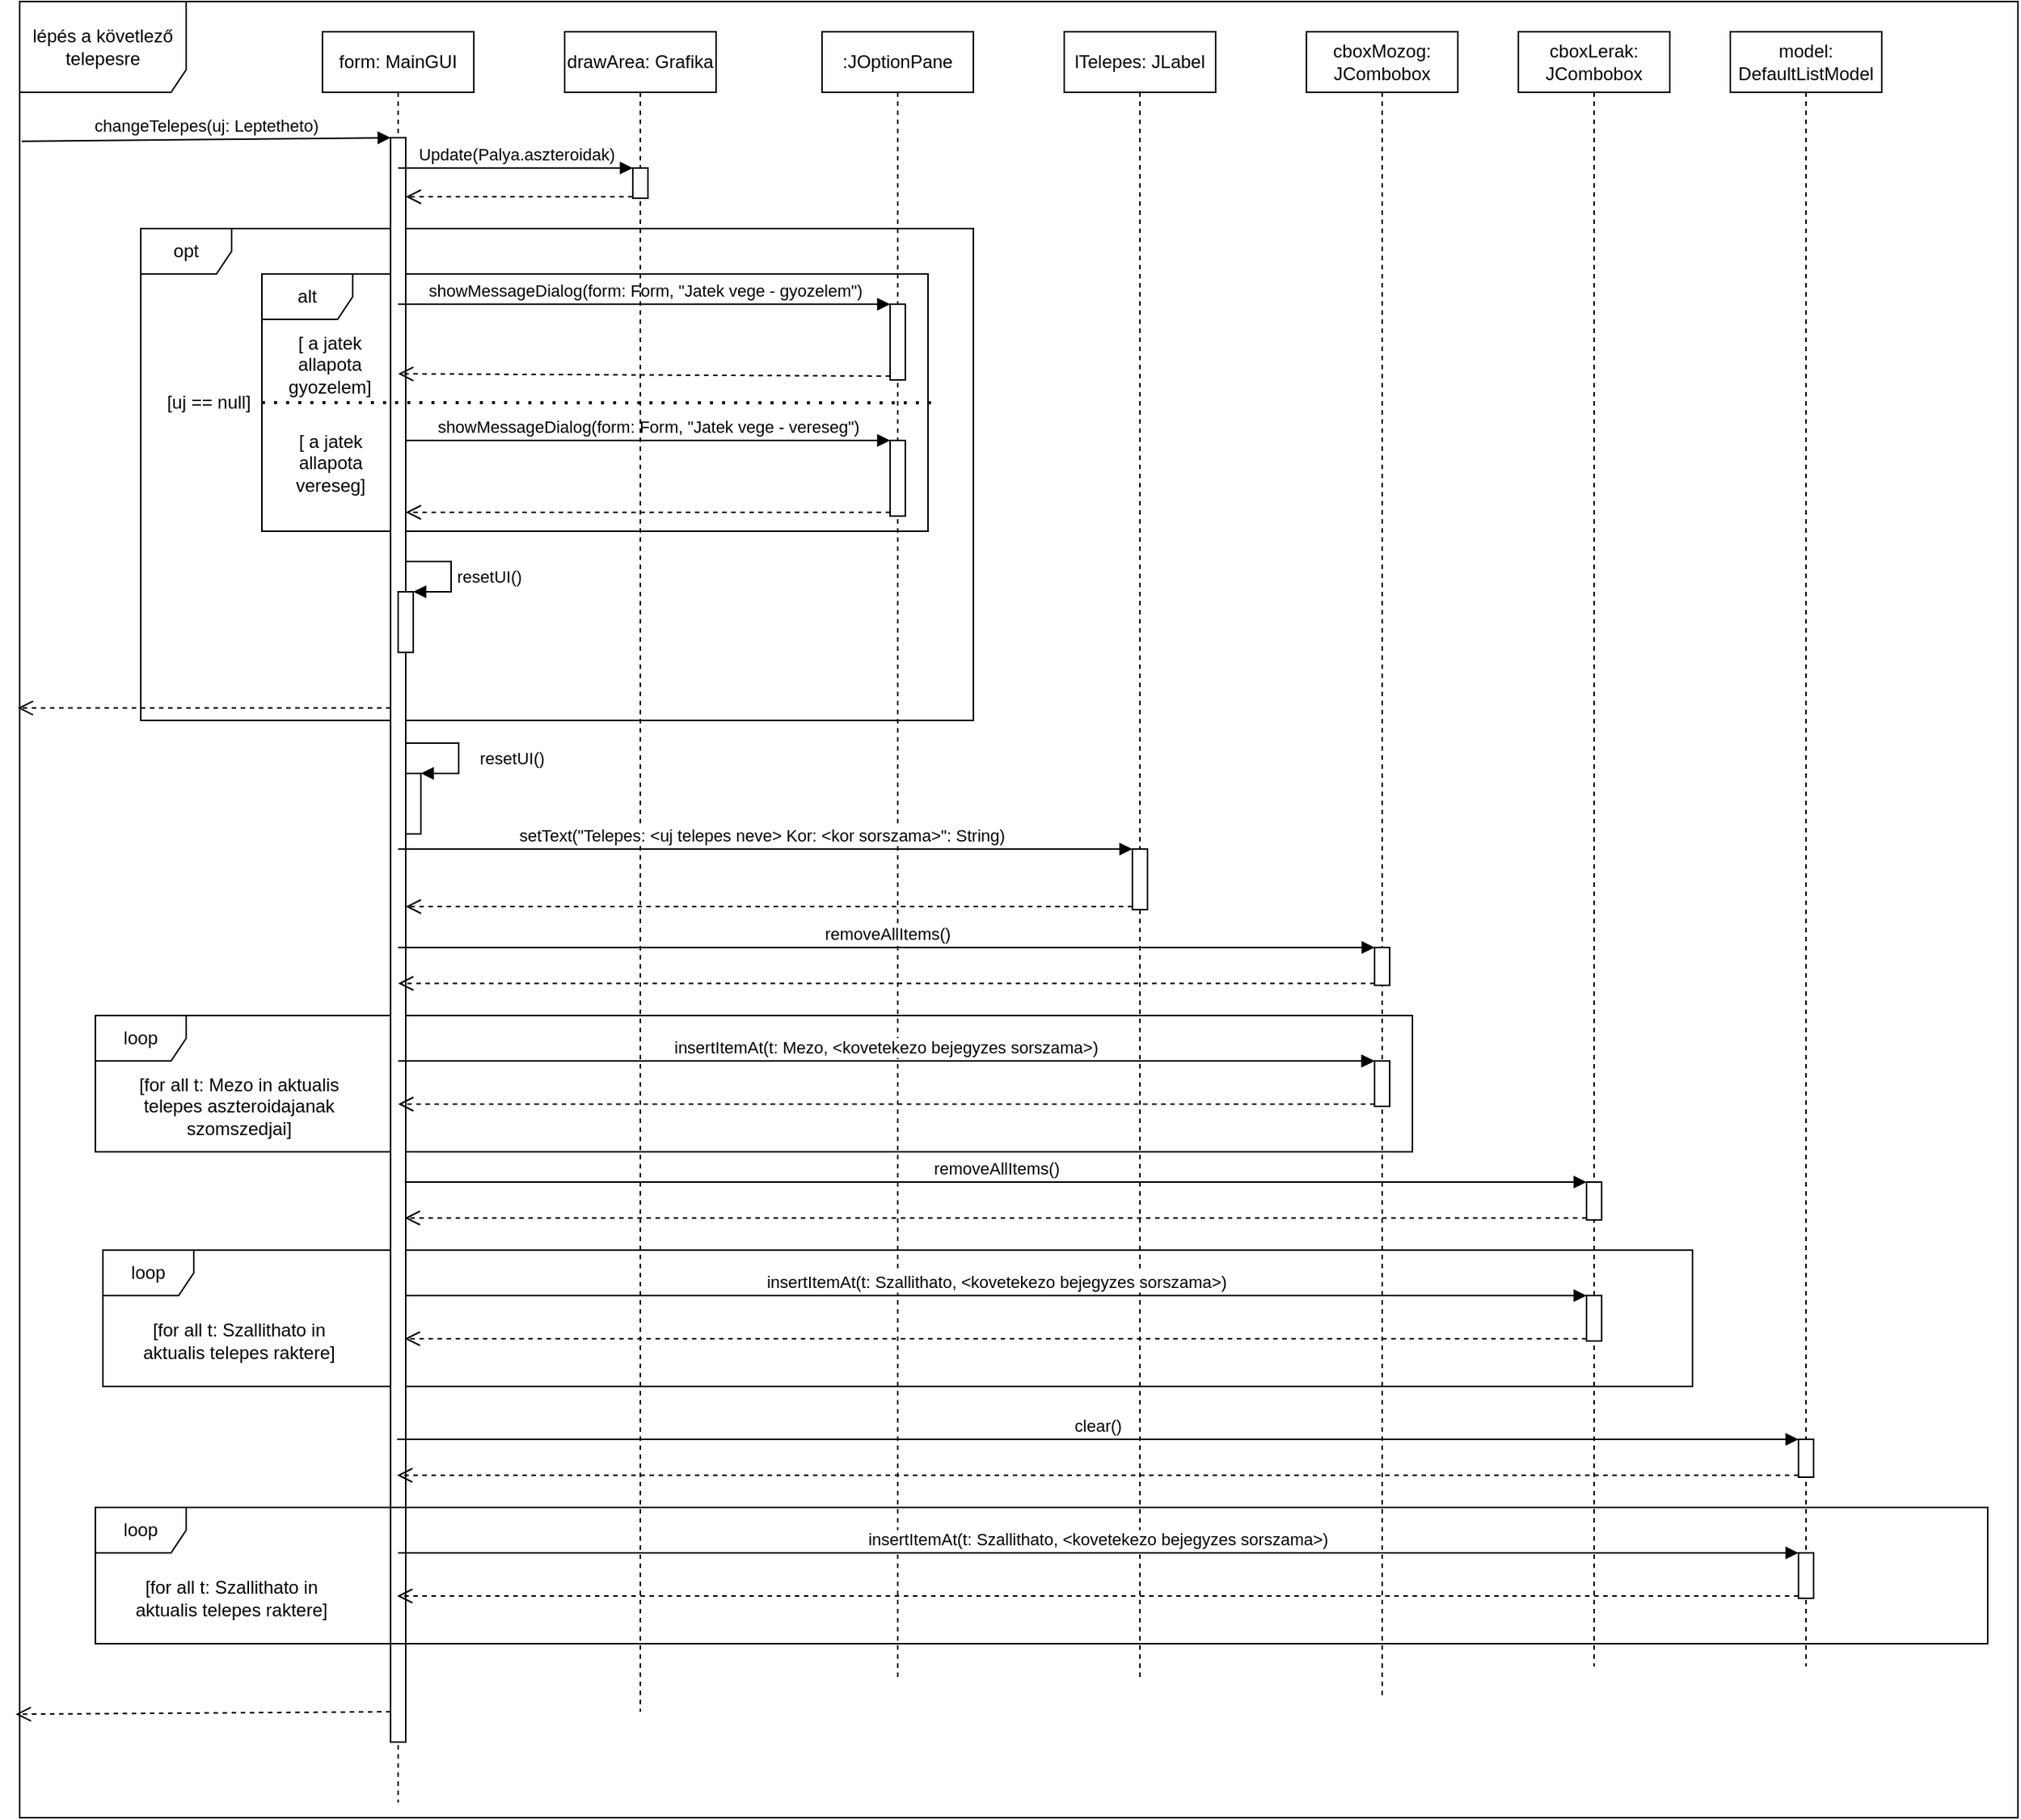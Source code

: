 <mxfile version="14.6.6" type="github">
  <diagram id="NjpKYA80jBLD8106fH93" name="Page-1">
    <mxGraphModel dx="2489" dy="1895" grid="1" gridSize="10" guides="1" tooltips="1" connect="1" arrows="1" fold="1" page="1" pageScale="1" pageWidth="827" pageHeight="1169" math="0" shadow="0">
      <root>
        <mxCell id="0" />
        <mxCell id="1" parent="0" />
        <mxCell id="BBK9htvAQ8Ski0MILRnM-1" value="lépés a követlező telepesre" style="shape=umlFrame;whiteSpace=wrap;html=1;width=110;height=60;" vertex="1" parent="1">
          <mxGeometry x="-90" y="-40" width="1320" height="1200" as="geometry" />
        </mxCell>
        <mxCell id="khi0NkRTp-6Per3p0oA2-39" value="loop" style="shape=umlFrame;whiteSpace=wrap;html=1;" parent="1" vertex="1">
          <mxGeometry x="-40" y="630" width="870" height="90" as="geometry" />
        </mxCell>
        <mxCell id="khi0NkRTp-6Per3p0oA2-49" value="loop" style="shape=umlFrame;whiteSpace=wrap;html=1;" parent="1" vertex="1">
          <mxGeometry x="-35" y="785" width="1050" height="90" as="geometry" />
        </mxCell>
        <mxCell id="khi0NkRTp-6Per3p0oA2-13" value="alt" style="shape=umlFrame;whiteSpace=wrap;html=1;" parent="1" vertex="1">
          <mxGeometry x="70" y="140" width="440" height="170" as="geometry" />
        </mxCell>
        <mxCell id="khi0NkRTp-6Per3p0oA2-1" value="opt" style="shape=umlFrame;whiteSpace=wrap;html=1;" parent="1" vertex="1">
          <mxGeometry x="-10" y="110" width="550" height="325" as="geometry" />
        </mxCell>
        <mxCell id="khi0NkRTp-6Per3p0oA2-2" value="form: MainGUI" style="shape=umlLifeline;perimeter=lifelinePerimeter;whiteSpace=wrap;html=1;container=1;collapsible=0;recursiveResize=0;outlineConnect=0;" parent="1" vertex="1">
          <mxGeometry x="110" y="-20" width="100" height="1170" as="geometry" />
        </mxCell>
        <mxCell id="khi0NkRTp-6Per3p0oA2-3" value="" style="html=1;points=[];perimeter=orthogonalPerimeter;" parent="khi0NkRTp-6Per3p0oA2-2" vertex="1">
          <mxGeometry x="45" y="70" width="10" height="1060" as="geometry" />
        </mxCell>
        <mxCell id="khi0NkRTp-6Per3p0oA2-25" value="" style="html=1;points=[];perimeter=orthogonalPerimeter;" parent="khi0NkRTp-6Per3p0oA2-2" vertex="1">
          <mxGeometry x="55" y="490" width="10" height="40" as="geometry" />
        </mxCell>
        <mxCell id="khi0NkRTp-6Per3p0oA2-26" value="resetUI()" style="edgeStyle=orthogonalEdgeStyle;html=1;align=left;spacingLeft=2;endArrow=block;rounded=0;entryX=1;entryY=0;" parent="khi0NkRTp-6Per3p0oA2-2" source="khi0NkRTp-6Per3p0oA2-3" target="khi0NkRTp-6Per3p0oA2-25" edge="1">
          <mxGeometry x="0.125" y="10" relative="1" as="geometry">
            <mxPoint x="60" y="470" as="sourcePoint" />
            <Array as="points">
              <mxPoint x="90" y="470" />
              <mxPoint x="90" y="490" />
            </Array>
            <mxPoint as="offset" />
          </mxGeometry>
        </mxCell>
        <mxCell id="khi0NkRTp-6Per3p0oA2-6" value=":JOptionPane" style="shape=umlLifeline;perimeter=lifelinePerimeter;whiteSpace=wrap;html=1;container=1;collapsible=0;recursiveResize=0;outlineConnect=0;" parent="1" vertex="1">
          <mxGeometry x="440" y="-20" width="100" height="1090" as="geometry" />
        </mxCell>
        <mxCell id="khi0NkRTp-6Per3p0oA2-7" value="" style="html=1;points=[];perimeter=orthogonalPerimeter;" parent="khi0NkRTp-6Per3p0oA2-6" vertex="1">
          <mxGeometry x="45" y="180" width="10" height="50" as="geometry" />
        </mxCell>
        <mxCell id="khi0NkRTp-6Per3p0oA2-8" value="" style="html=1;points=[];perimeter=orthogonalPerimeter;" parent="khi0NkRTp-6Per3p0oA2-6" vertex="1">
          <mxGeometry x="45" y="270" width="10" height="50" as="geometry" />
        </mxCell>
        <mxCell id="khi0NkRTp-6Per3p0oA2-11" value="showMessageDialog(form: Form, &quot;Jatek vege - gyozelem&quot;)" style="html=1;verticalAlign=bottom;endArrow=block;entryX=0;entryY=0;" parent="1" source="khi0NkRTp-6Per3p0oA2-2" target="khi0NkRTp-6Per3p0oA2-7" edge="1">
          <mxGeometry relative="1" as="geometry">
            <mxPoint x="255" y="130" as="sourcePoint" />
          </mxGeometry>
        </mxCell>
        <mxCell id="khi0NkRTp-6Per3p0oA2-12" value="" style="html=1;verticalAlign=bottom;endArrow=open;dashed=1;endSize=8;exitX=0;exitY=0.95;" parent="1" source="khi0NkRTp-6Per3p0oA2-7" edge="1">
          <mxGeometry relative="1" as="geometry">
            <mxPoint x="160" y="206" as="targetPoint" />
          </mxGeometry>
        </mxCell>
        <mxCell id="khi0NkRTp-6Per3p0oA2-14" value="" style="endArrow=none;dashed=1;html=1;dashPattern=1 3;strokeWidth=2;entryX=1.009;entryY=0.501;entryDx=0;entryDy=0;entryPerimeter=0;" parent="1" target="khi0NkRTp-6Per3p0oA2-13" edge="1">
          <mxGeometry width="50" height="50" relative="1" as="geometry">
            <mxPoint x="70" y="225" as="sourcePoint" />
            <mxPoint x="170" y="210" as="targetPoint" />
          </mxGeometry>
        </mxCell>
        <mxCell id="khi0NkRTp-6Per3p0oA2-15" value="" style="html=1;points=[];perimeter=orthogonalPerimeter;" parent="1" vertex="1">
          <mxGeometry x="160" y="350" width="10" height="40" as="geometry" />
        </mxCell>
        <mxCell id="khi0NkRTp-6Per3p0oA2-16" value="resetUI()" style="edgeStyle=orthogonalEdgeStyle;html=1;align=left;spacingLeft=2;endArrow=block;rounded=0;entryX=1;entryY=0;" parent="1" target="khi0NkRTp-6Per3p0oA2-15" edge="1">
          <mxGeometry x="0.067" relative="1" as="geometry">
            <mxPoint x="165" y="330" as="sourcePoint" />
            <Array as="points">
              <mxPoint x="195" y="330" />
            </Array>
            <mxPoint as="offset" />
          </mxGeometry>
        </mxCell>
        <mxCell id="khi0NkRTp-6Per3p0oA2-17" value="[ a jatek allapota gyozelem]" style="text;html=1;strokeColor=none;fillColor=none;align=center;verticalAlign=middle;whiteSpace=wrap;rounded=0;" parent="1" vertex="1">
          <mxGeometry x="90" y="190" width="50" height="20" as="geometry" />
        </mxCell>
        <mxCell id="khi0NkRTp-6Per3p0oA2-18" value="[ a jatek allapota vereseg]" style="text;html=1;strokeColor=none;fillColor=none;align=center;verticalAlign=middle;whiteSpace=wrap;rounded=0;" parent="1" vertex="1">
          <mxGeometry x="77.5" y="255" width="75" height="20" as="geometry" />
        </mxCell>
        <mxCell id="khi0NkRTp-6Per3p0oA2-19" value="[uj == null]" style="text;html=1;strokeColor=none;fillColor=none;align=center;verticalAlign=middle;whiteSpace=wrap;rounded=0;" parent="1" vertex="1">
          <mxGeometry y="215" width="70" height="20" as="geometry" />
        </mxCell>
        <mxCell id="khi0NkRTp-6Per3p0oA2-10" value="" style="html=1;verticalAlign=bottom;endArrow=open;dashed=1;endSize=8;exitX=0;exitY=0.95;" parent="1" source="khi0NkRTp-6Per3p0oA2-8" target="khi0NkRTp-6Per3p0oA2-3" edge="1">
          <mxGeometry relative="1" as="geometry">
            <mxPoint x="160" y="246" as="targetPoint" />
          </mxGeometry>
        </mxCell>
        <mxCell id="khi0NkRTp-6Per3p0oA2-9" value="showMessageDialog(form: Form, &quot;Jatek vege - vereseg&quot;)" style="html=1;verticalAlign=bottom;endArrow=block;entryX=0;entryY=0;" parent="1" source="khi0NkRTp-6Per3p0oA2-3" target="khi0NkRTp-6Per3p0oA2-8" edge="1">
          <mxGeometry relative="1" as="geometry">
            <mxPoint x="159.324" y="200" as="sourcePoint" />
          </mxGeometry>
        </mxCell>
        <mxCell id="khi0NkRTp-6Per3p0oA2-21" value="drawArea: Grafika" style="shape=umlLifeline;perimeter=lifelinePerimeter;whiteSpace=wrap;html=1;container=1;collapsible=0;recursiveResize=0;outlineConnect=0;" parent="1" vertex="1">
          <mxGeometry x="270" y="-20" width="100" height="1110" as="geometry" />
        </mxCell>
        <mxCell id="khi0NkRTp-6Per3p0oA2-22" value="" style="html=1;points=[];perimeter=orthogonalPerimeter;" parent="khi0NkRTp-6Per3p0oA2-21" vertex="1">
          <mxGeometry x="45" y="90" width="10" height="20" as="geometry" />
        </mxCell>
        <mxCell id="khi0NkRTp-6Per3p0oA2-23" value="Update(Palya.aszteroidak)" style="html=1;verticalAlign=bottom;endArrow=block;entryX=0;entryY=0;" parent="1" source="khi0NkRTp-6Per3p0oA2-2" target="khi0NkRTp-6Per3p0oA2-22" edge="1">
          <mxGeometry relative="1" as="geometry">
            <mxPoint x="245" y="60" as="sourcePoint" />
          </mxGeometry>
        </mxCell>
        <mxCell id="khi0NkRTp-6Per3p0oA2-24" value="" style="html=1;verticalAlign=bottom;endArrow=open;dashed=1;endSize=8;exitX=0;exitY=0.95;" parent="1" source="khi0NkRTp-6Per3p0oA2-22" target="khi0NkRTp-6Per3p0oA2-3" edge="1">
          <mxGeometry relative="1" as="geometry">
            <mxPoint x="245" y="136" as="targetPoint" />
            <mxPoint as="offset" />
          </mxGeometry>
        </mxCell>
        <mxCell id="khi0NkRTp-6Per3p0oA2-27" value="lTelepes: JLabel" style="shape=umlLifeline;perimeter=lifelinePerimeter;whiteSpace=wrap;html=1;container=1;collapsible=0;recursiveResize=0;outlineConnect=0;" parent="1" vertex="1">
          <mxGeometry x="600" y="-20" width="100" height="1090" as="geometry" />
        </mxCell>
        <mxCell id="khi0NkRTp-6Per3p0oA2-28" value="" style="html=1;points=[];perimeter=orthogonalPerimeter;" parent="khi0NkRTp-6Per3p0oA2-27" vertex="1">
          <mxGeometry x="45" y="540" width="10" height="40" as="geometry" />
        </mxCell>
        <mxCell id="khi0NkRTp-6Per3p0oA2-29" value="setText(&quot;Telepes: &amp;lt;uj telepes neve&amp;gt; Kor: &amp;lt;kor sorszama&amp;gt;&quot;: String)" style="html=1;verticalAlign=bottom;endArrow=block;entryX=0;entryY=0;" parent="1" source="khi0NkRTp-6Per3p0oA2-2" target="khi0NkRTp-6Per3p0oA2-28" edge="1">
          <mxGeometry x="-0.011" relative="1" as="geometry">
            <mxPoint x="575" y="520" as="sourcePoint" />
            <mxPoint as="offset" />
          </mxGeometry>
        </mxCell>
        <mxCell id="khi0NkRTp-6Per3p0oA2-30" value="" style="html=1;verticalAlign=bottom;endArrow=open;dashed=1;endSize=8;exitX=0;exitY=0.95;" parent="1" source="khi0NkRTp-6Per3p0oA2-28" target="khi0NkRTp-6Per3p0oA2-3" edge="1">
          <mxGeometry relative="1" as="geometry">
            <mxPoint x="575" y="596" as="targetPoint" />
          </mxGeometry>
        </mxCell>
        <mxCell id="khi0NkRTp-6Per3p0oA2-31" value="cboxMozog: JCombobox" style="shape=umlLifeline;perimeter=lifelinePerimeter;whiteSpace=wrap;html=1;container=1;collapsible=0;recursiveResize=0;outlineConnect=0;" parent="1" vertex="1">
          <mxGeometry x="760" y="-20" width="100" height="1100" as="geometry" />
        </mxCell>
        <mxCell id="khi0NkRTp-6Per3p0oA2-32" value="" style="html=1;points=[];perimeter=orthogonalPerimeter;" parent="khi0NkRTp-6Per3p0oA2-31" vertex="1">
          <mxGeometry x="45" y="605" width="10" height="25" as="geometry" />
        </mxCell>
        <mxCell id="khi0NkRTp-6Per3p0oA2-35" value="" style="html=1;points=[];perimeter=orthogonalPerimeter;" parent="khi0NkRTp-6Per3p0oA2-31" vertex="1">
          <mxGeometry x="45" y="680" width="10" height="30" as="geometry" />
        </mxCell>
        <mxCell id="khi0NkRTp-6Per3p0oA2-33" value="removeAllItems()" style="html=1;verticalAlign=bottom;endArrow=block;entryX=0;entryY=0;" parent="1" source="khi0NkRTp-6Per3p0oA2-2" target="khi0NkRTp-6Per3p0oA2-32" edge="1">
          <mxGeometry relative="1" as="geometry">
            <mxPoint x="735" y="585" as="sourcePoint" />
          </mxGeometry>
        </mxCell>
        <mxCell id="khi0NkRTp-6Per3p0oA2-34" value="" style="html=1;verticalAlign=bottom;endArrow=open;dashed=1;endSize=8;exitX=0;exitY=0.95;" parent="1" source="khi0NkRTp-6Per3p0oA2-32" target="khi0NkRTp-6Per3p0oA2-2" edge="1">
          <mxGeometry relative="1" as="geometry">
            <mxPoint x="735" y="661" as="targetPoint" />
          </mxGeometry>
        </mxCell>
        <mxCell id="khi0NkRTp-6Per3p0oA2-36" value="dispatch" style="html=1;verticalAlign=bottom;endArrow=block;entryX=0;entryY=0;" parent="1" source="khi0NkRTp-6Per3p0oA2-2" target="khi0NkRTp-6Per3p0oA2-35" edge="1">
          <mxGeometry relative="1" as="geometry">
            <mxPoint x="735" y="640" as="sourcePoint" />
          </mxGeometry>
        </mxCell>
        <mxCell id="khi0NkRTp-6Per3p0oA2-37" value="" style="html=1;verticalAlign=bottom;endArrow=open;dashed=1;endSize=8;exitX=0;exitY=0.95;" parent="1" source="khi0NkRTp-6Per3p0oA2-35" target="khi0NkRTp-6Per3p0oA2-2" edge="1">
          <mxGeometry relative="1" as="geometry">
            <mxPoint x="735" y="716" as="targetPoint" />
          </mxGeometry>
        </mxCell>
        <mxCell id="khi0NkRTp-6Per3p0oA2-38" value="insertItemAt(t: Mezo, &amp;lt;kovetekezo bejegyzes sorszama&amp;gt;)" style="html=1;verticalAlign=bottom;endArrow=block;entryX=0;entryY=0;" parent="1" edge="1">
          <mxGeometry relative="1" as="geometry">
            <mxPoint x="159.997" y="660" as="sourcePoint" />
            <mxPoint x="804.83" y="660" as="targetPoint" />
          </mxGeometry>
        </mxCell>
        <mxCell id="khi0NkRTp-6Per3p0oA2-40" value="[for all t: Mezo in aktualis telepes aszteroidajanak szomszedjai]" style="text;html=1;strokeColor=none;fillColor=none;align=center;verticalAlign=middle;whiteSpace=wrap;rounded=0;" parent="1" vertex="1">
          <mxGeometry x="-20" y="680" width="150" height="20" as="geometry" />
        </mxCell>
        <mxCell id="khi0NkRTp-6Per3p0oA2-41" value="cboxLerak: JCombobox" style="shape=umlLifeline;perimeter=lifelinePerimeter;whiteSpace=wrap;html=1;container=1;collapsible=0;recursiveResize=0;outlineConnect=0;" parent="1" vertex="1">
          <mxGeometry x="900" y="-20" width="100" height="1080" as="geometry" />
        </mxCell>
        <mxCell id="khi0NkRTp-6Per3p0oA2-43" value="" style="html=1;points=[];perimeter=orthogonalPerimeter;" parent="khi0NkRTp-6Per3p0oA2-41" vertex="1">
          <mxGeometry x="45" y="835" width="10" height="30" as="geometry" />
        </mxCell>
        <mxCell id="khi0NkRTp-6Per3p0oA2-42" value="" style="html=1;points=[];perimeter=orthogonalPerimeter;" parent="khi0NkRTp-6Per3p0oA2-41" vertex="1">
          <mxGeometry x="45" y="760" width="10" height="25" as="geometry" />
        </mxCell>
        <mxCell id="khi0NkRTp-6Per3p0oA2-44" value="removeAllItems()" style="html=1;verticalAlign=bottom;endArrow=block;entryX=0;entryY=0;" parent="1" target="khi0NkRTp-6Per3p0oA2-42" edge="1">
          <mxGeometry relative="1" as="geometry">
            <mxPoint x="164.324" y="740" as="sourcePoint" />
          </mxGeometry>
        </mxCell>
        <mxCell id="khi0NkRTp-6Per3p0oA2-45" value="" style="html=1;verticalAlign=bottom;endArrow=open;dashed=1;endSize=8;exitX=0;exitY=0.95;" parent="1" source="khi0NkRTp-6Per3p0oA2-42" edge="1">
          <mxGeometry relative="1" as="geometry">
            <mxPoint x="164.324" y="763.75" as="targetPoint" />
          </mxGeometry>
        </mxCell>
        <mxCell id="khi0NkRTp-6Per3p0oA2-47" value="" style="html=1;verticalAlign=bottom;endArrow=open;dashed=1;endSize=8;exitX=0;exitY=0.95;" parent="1" source="khi0NkRTp-6Per3p0oA2-43" edge="1">
          <mxGeometry relative="1" as="geometry">
            <mxPoint x="164.324" y="843.5" as="targetPoint" />
          </mxGeometry>
        </mxCell>
        <mxCell id="khi0NkRTp-6Per3p0oA2-48" value="insertItemAt(t: Szallithato, &amp;lt;kovetekezo bejegyzes sorszama&amp;gt;)" style="html=1;verticalAlign=bottom;endArrow=block;" parent="1" target="khi0NkRTp-6Per3p0oA2-43" edge="1">
          <mxGeometry relative="1" as="geometry">
            <mxPoint x="164.997" y="815" as="sourcePoint" />
            <mxPoint x="809.83" y="815" as="targetPoint" />
          </mxGeometry>
        </mxCell>
        <mxCell id="khi0NkRTp-6Per3p0oA2-50" value="[for all t: Szallithato in aktualis telepes raktere]" style="text;html=1;strokeColor=none;fillColor=none;align=center;verticalAlign=middle;whiteSpace=wrap;rounded=0;" parent="1" vertex="1">
          <mxGeometry x="-20" y="835" width="150" height="20" as="geometry" />
        </mxCell>
        <mxCell id="khi0NkRTp-6Per3p0oA2-51" value="model: DefaultListModel" style="shape=umlLifeline;perimeter=lifelinePerimeter;whiteSpace=wrap;html=1;container=1;collapsible=0;recursiveResize=0;outlineConnect=0;" parent="1" vertex="1">
          <mxGeometry x="1040" y="-20" width="100" height="1080" as="geometry" />
        </mxCell>
        <mxCell id="khi0NkRTp-6Per3p0oA2-54" value="loop" style="shape=umlFrame;whiteSpace=wrap;html=1;" parent="1" vertex="1">
          <mxGeometry x="-40" y="955" width="1250" height="90" as="geometry" />
        </mxCell>
        <mxCell id="khi0NkRTp-6Per3p0oA2-55" value="" style="html=1;points=[];perimeter=orthogonalPerimeter;" parent="1" vertex="1">
          <mxGeometry x="1085" y="985" width="10" height="30" as="geometry" />
        </mxCell>
        <mxCell id="khi0NkRTp-6Per3p0oA2-56" value="" style="html=1;points=[];perimeter=orthogonalPerimeter;" parent="1" vertex="1">
          <mxGeometry x="1085" y="910" width="10" height="25" as="geometry" />
        </mxCell>
        <mxCell id="khi0NkRTp-6Per3p0oA2-57" value="clear()" style="html=1;verticalAlign=bottom;endArrow=block;entryX=0;entryY=0;" parent="1" target="khi0NkRTp-6Per3p0oA2-56" edge="1">
          <mxGeometry relative="1" as="geometry">
            <mxPoint x="159.324" y="910.0" as="sourcePoint" />
          </mxGeometry>
        </mxCell>
        <mxCell id="khi0NkRTp-6Per3p0oA2-58" value="" style="html=1;verticalAlign=bottom;endArrow=open;dashed=1;endSize=8;exitX=0;exitY=0.95;" parent="1" source="khi0NkRTp-6Per3p0oA2-56" edge="1">
          <mxGeometry relative="1" as="geometry">
            <mxPoint x="159.324" y="933.75" as="targetPoint" />
          </mxGeometry>
        </mxCell>
        <mxCell id="khi0NkRTp-6Per3p0oA2-59" value="" style="html=1;verticalAlign=bottom;endArrow=open;dashed=1;endSize=8;exitX=0;exitY=0.95;" parent="1" source="khi0NkRTp-6Per3p0oA2-55" edge="1">
          <mxGeometry relative="1" as="geometry">
            <mxPoint x="159.324" y="1013.5" as="targetPoint" />
          </mxGeometry>
        </mxCell>
        <mxCell id="khi0NkRTp-6Per3p0oA2-60" value="insertItemAt(t: Szallithato, &amp;lt;kovetekezo bejegyzes sorszama&amp;gt;)" style="html=1;verticalAlign=bottom;endArrow=block;" parent="1" target="khi0NkRTp-6Per3p0oA2-55" edge="1">
          <mxGeometry relative="1" as="geometry">
            <mxPoint x="159.997" y="985.0" as="sourcePoint" />
            <mxPoint x="804.83" y="985" as="targetPoint" />
          </mxGeometry>
        </mxCell>
        <mxCell id="khi0NkRTp-6Per3p0oA2-61" value="[for all t: Szallithato in aktualis telepes raktere]" style="text;html=1;strokeColor=none;fillColor=none;align=center;verticalAlign=middle;whiteSpace=wrap;rounded=0;" parent="1" vertex="1">
          <mxGeometry x="-25" y="1005" width="150" height="20" as="geometry" />
        </mxCell>
        <mxCell id="khi0NkRTp-6Per3p0oA2-62" value="" style="html=1;verticalAlign=bottom;endArrow=open;dashed=1;endSize=8;entryX=-0.002;entryY=0.943;entryDx=0;entryDy=0;entryPerimeter=0;" parent="1" edge="1" target="BBK9htvAQ8Ski0MILRnM-1">
          <mxGeometry relative="1" as="geometry">
            <mxPoint x="155" y="1090" as="sourcePoint" />
            <mxPoint x="-50" y="1090" as="targetPoint" />
          </mxGeometry>
        </mxCell>
        <mxCell id="khi0NkRTp-6Per3p0oA2-4" value="changeTelepes(uj: Leptetheto)" style="html=1;verticalAlign=bottom;endArrow=block;entryX=0;entryY=0;exitX=0.001;exitY=0.077;exitDx=0;exitDy=0;exitPerimeter=0;" parent="1" target="khi0NkRTp-6Per3p0oA2-3" edge="1" source="BBK9htvAQ8Ski0MILRnM-1">
          <mxGeometry relative="1" as="geometry">
            <mxPoint x="-40" y="50" as="sourcePoint" />
          </mxGeometry>
        </mxCell>
        <mxCell id="khi0NkRTp-6Per3p0oA2-5" value="" style="html=1;verticalAlign=bottom;endArrow=open;dashed=1;endSize=8;entryX=-0.001;entryY=0.389;entryDx=0;entryDy=0;entryPerimeter=0;" parent="1" source="khi0NkRTp-6Per3p0oA2-3" edge="1" target="BBK9htvAQ8Ski0MILRnM-1">
          <mxGeometry relative="1" as="geometry">
            <mxPoint x="-30" y="425" as="targetPoint" />
          </mxGeometry>
        </mxCell>
      </root>
    </mxGraphModel>
  </diagram>
</mxfile>
